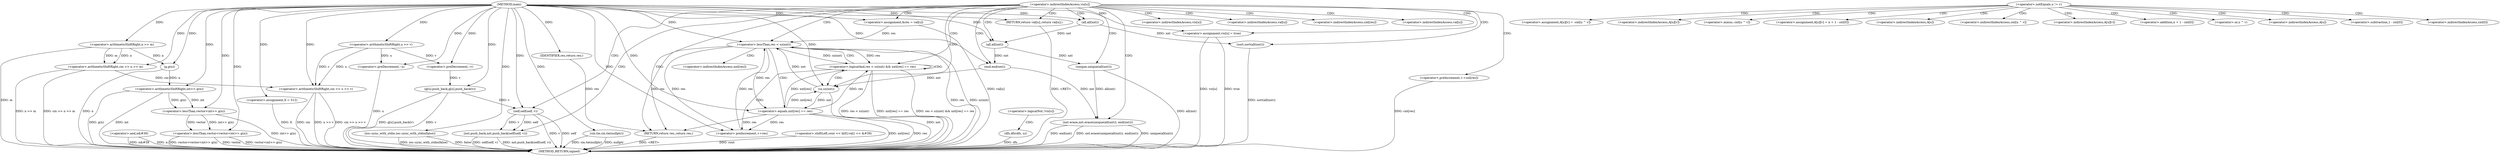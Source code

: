 digraph "main" {  
"1001378" [label = "(METHOD,main)" ]
"1001587" [label = "(METHOD_RETURN,signed)" ]
"1001380" [label = "(ios::sync_with_stdio,ios::sync_with_stdio(false))" ]
"1001382" [label = "(cin.tie,cin.tie(nullptr))" ]
"1001386" [label = "(<operator>.arithmeticShiftRight,cin >> n >> m)" ]
"1001391" [label = "(<operator>.lessThan,vector<vector<int>> g(n))" ]
"1001414" [label = "(<operator>.assignment,X = 512)" ]
"1001584" [label = "(<operator>.and,n&#39)" ]
"1001402" [label = "(<operator>.arithmeticShiftRight,cin >> u >> v)" ]
"1001407" [label = "(<operator>.preDecrement,--u)" ]
"1001409" [label = "(<operator>.preDecrement,--v)" ]
"1001411" [label = "(g[u].push_back,g[u].push_back(v))" ]
"1001429" [label = "(<operator>.assignment,vis[u] = true)" ]
"1001436" [label = "(nxt.push_back,nxt.push_back(self(self, v)))" ]
"1001440" [label = "(sort,sort(all(nxt)))" ]
"1001443" [label = "(nxt.erase,nxt.erase(unique(all(nxt)), end(nxt)))" ]
"1001450" [label = "(<operator>.assignment,&res = val[u])" ]
"1001468" [label = "(<operator>.preIncrement,++cnt[res])" ]
"1001472" [label = "(RETURN,return res;,return res;)" ]
"1001578" [label = "(<operator>.shiftLeft,cout << b[0].val() << &#39)" ]
"1001388" [label = "(<operator>.arithmeticShiftRight,n >> m)" ]
"1001393" [label = "(<operator>.lessThan,vector<int>> g(n))" ]
"1001425" [label = "(RETURN,return val[u];,return val[u];)" ]
"1001456" [label = "(<operator>.logicalAnd,res < sz(nxt) && nxt[res] == res)" ]
"1001466" [label = "(<operator>.preIncrement,++res)" ]
"1001473" [label = "(IDENTIFIER,res,return res;)" ]
"1001479" [label = "(dfs,dfs(dfs, u))" ]
"1001395" [label = "(<operator>.arithmeticShiftRight,int>> g(n))" ]
"1001404" [label = "(<operator>.arithmeticShiftRight,u >> v)" ]
"1001437" [label = "(self,self(self, v))" ]
"1001441" [label = "(all,all(nxt))" ]
"1001444" [label = "(unique,unique(all(nxt)))" ]
"1001447" [label = "(end,end(nxt))" ]
"1001397" [label = "(g,g(n))" ]
"1001445" [label = "(all,all(nxt))" ]
"1001457" [label = "(<operator>.lessThan,res < sz(nxt))" ]
"1001461" [label = "(<operator>.equals,nxt[res] == res)" ]
"1001459" [label = "(sz,sz(nxt))" ]
"1001475" [label = "(<operator>.logicalNot,!vis[u])" ]
"1001422" [label = "(<operator>.indirectIndexAccess,vis[u])" ]
"1001430" [label = "(<operator>.indirectIndexAccess,vis[u])" ]
"1001452" [label = "(<operator>.indirectIndexAccess,val[u])" ]
"1001469" [label = "(<operator>.indirectIndexAccess,cnt[res])" ]
"1001426" [label = "(<operator>.indirectIndexAccess,val[u])" ]
"1001486" [label = "(<operator>.notEquals,u != v)" ]
"1001489" [label = "(<operator>.assignment,A[u][v] = -cnt[u ^ v])" ]
"1001462" [label = "(<operator>.indirectIndexAccess,nxt[res])" ]
"1001490" [label = "(<operator>.indirectIndexAccess,A[u][v])" ]
"1001495" [label = "(<operator>.minus,-cnt[u ^ v])" ]
"1001502" [label = "(<operator>.assignment,A[u][v] = n + 1 - cnt[0])" ]
"1001491" [label = "(<operator>.indirectIndexAccess,A[u])" ]
"1001496" [label = "(<operator>.indirectIndexAccess,cnt[u ^ v])" ]
"1001503" [label = "(<operator>.indirectIndexAccess,A[u][v])" ]
"1001508" [label = "(<operator>.addition,n + 1 - cnt[0])" ]
"1001498" [label = "(<operator>.or,u ^ v)" ]
"1001504" [label = "(<operator>.indirectIndexAccess,A[u])" ]
"1001510" [label = "(<operator>.subtraction,1 - cnt[0])" ]
"1001512" [label = "(<operator>.indirectIndexAccess,cnt[0])" ]
  "1001472" -> "1001587"  [ label = "DDG: <RET>"] 
  "1001380" -> "1001587"  [ label = "DDG: ios::sync_with_stdio(false)"] 
  "1001382" -> "1001587"  [ label = "DDG: cin.tie(nullptr)"] 
  "1001388" -> "1001587"  [ label = "DDG: m"] 
  "1001386" -> "1001587"  [ label = "DDG: n >> m"] 
  "1001386" -> "1001587"  [ label = "DDG: cin >> n >> m"] 
  "1001391" -> "1001587"  [ label = "DDG: vector"] 
  "1001397" -> "1001587"  [ label = "DDG: n"] 
  "1001395" -> "1001587"  [ label = "DDG: g(n)"] 
  "1001393" -> "1001587"  [ label = "DDG: int>> g(n)"] 
  "1001391" -> "1001587"  [ label = "DDG: vector<int>> g(n)"] 
  "1001391" -> "1001587"  [ label = "DDG: vector<vector<int>> g(n)"] 
  "1001402" -> "1001587"  [ label = "DDG: cin"] 
  "1001402" -> "1001587"  [ label = "DDG: u >> v"] 
  "1001402" -> "1001587"  [ label = "DDG: cin >> u >> v"] 
  "1001407" -> "1001587"  [ label = "DDG: u"] 
  "1001411" -> "1001587"  [ label = "DDG: v"] 
  "1001411" -> "1001587"  [ label = "DDG: g[u].push_back(v)"] 
  "1001414" -> "1001587"  [ label = "DDG: X"] 
  "1001429" -> "1001587"  [ label = "DDG: vis[u]"] 
  "1001437" -> "1001587"  [ label = "DDG: v"] 
  "1001436" -> "1001587"  [ label = "DDG: self(self, v)"] 
  "1001436" -> "1001587"  [ label = "DDG: nxt.push_back(self(self, v))"] 
  "1001440" -> "1001587"  [ label = "DDG: sort(all(nxt))"] 
  "1001444" -> "1001587"  [ label = "DDG: all(nxt)"] 
  "1001443" -> "1001587"  [ label = "DDG: unique(all(nxt))"] 
  "1001443" -> "1001587"  [ label = "DDG: end(nxt)"] 
  "1001443" -> "1001587"  [ label = "DDG: nxt.erase(unique(all(nxt)), end(nxt))"] 
  "1001450" -> "1001587"  [ label = "DDG: val[u]"] 
  "1001457" -> "1001587"  [ label = "DDG: res"] 
  "1001459" -> "1001587"  [ label = "DDG: nxt"] 
  "1001457" -> "1001587"  [ label = "DDG: sz(nxt)"] 
  "1001456" -> "1001587"  [ label = "DDG: res < sz(nxt)"] 
  "1001461" -> "1001587"  [ label = "DDG: nxt[res]"] 
  "1001461" -> "1001587"  [ label = "DDG: res"] 
  "1001456" -> "1001587"  [ label = "DDG: nxt[res] == res"] 
  "1001456" -> "1001587"  [ label = "DDG: res < sz(nxt) && nxt[res] == res"] 
  "1001468" -> "1001587"  [ label = "DDG: cnt[res]"] 
  "1001584" -> "1001587"  [ label = "DDG: n&#39"] 
  "1001584" -> "1001587"  [ label = "DDG: n"] 
  "1001425" -> "1001587"  [ label = "DDG: <RET>"] 
  "1001380" -> "1001587"  [ label = "DDG: false"] 
  "1001437" -> "1001587"  [ label = "DDG: self"] 
  "1001479" -> "1001587"  [ label = "DDG: dfs"] 
  "1001578" -> "1001587"  [ label = "DDG: cout"] 
  "1001395" -> "1001587"  [ label = "DDG: int"] 
  "1001382" -> "1001587"  [ label = "DDG: nullptr"] 
  "1001429" -> "1001587"  [ label = "DDG: true"] 
  "1001378" -> "1001414"  [ label = "DDG: "] 
  "1001378" -> "1001380"  [ label = "DDG: "] 
  "1001378" -> "1001382"  [ label = "DDG: "] 
  "1001378" -> "1001386"  [ label = "DDG: "] 
  "1001388" -> "1001386"  [ label = "DDG: m"] 
  "1001388" -> "1001386"  [ label = "DDG: n"] 
  "1001393" -> "1001391"  [ label = "DDG: vector"] 
  "1001378" -> "1001391"  [ label = "DDG: "] 
  "1001393" -> "1001391"  [ label = "DDG: int>> g(n)"] 
  "1001378" -> "1001429"  [ label = "DDG: "] 
  "1001473" -> "1001472"  [ label = "DDG: res"] 
  "1001457" -> "1001472"  [ label = "DDG: res"] 
  "1001461" -> "1001472"  [ label = "DDG: res"] 
  "1001378" -> "1001388"  [ label = "DDG: "] 
  "1001378" -> "1001393"  [ label = "DDG: "] 
  "1001395" -> "1001393"  [ label = "DDG: g(n)"] 
  "1001395" -> "1001393"  [ label = "DDG: int"] 
  "1001386" -> "1001402"  [ label = "DDG: cin"] 
  "1001378" -> "1001402"  [ label = "DDG: "] 
  "1001404" -> "1001402"  [ label = "DDG: v"] 
  "1001404" -> "1001402"  [ label = "DDG: u"] 
  "1001404" -> "1001407"  [ label = "DDG: u"] 
  "1001378" -> "1001407"  [ label = "DDG: "] 
  "1001404" -> "1001409"  [ label = "DDG: v"] 
  "1001378" -> "1001409"  [ label = "DDG: "] 
  "1001409" -> "1001411"  [ label = "DDG: v"] 
  "1001378" -> "1001411"  [ label = "DDG: "] 
  "1001378" -> "1001425"  [ label = "DDG: "] 
  "1001437" -> "1001436"  [ label = "DDG: v"] 
  "1001437" -> "1001436"  [ label = "DDG: self"] 
  "1001441" -> "1001440"  [ label = "DDG: nxt"] 
  "1001444" -> "1001443"  [ label = "DDG: all(nxt)"] 
  "1001447" -> "1001443"  [ label = "DDG: nxt"] 
  "1001378" -> "1001450"  [ label = "DDG: "] 
  "1001378" -> "1001473"  [ label = "DDG: "] 
  "1001378" -> "1001395"  [ label = "DDG: "] 
  "1001397" -> "1001395"  [ label = "DDG: n"] 
  "1001378" -> "1001404"  [ label = "DDG: "] 
  "1001378" -> "1001437"  [ label = "DDG: "] 
  "1001411" -> "1001437"  [ label = "DDG: v"] 
  "1001378" -> "1001441"  [ label = "DDG: "] 
  "1001445" -> "1001444"  [ label = "DDG: nxt"] 
  "1001445" -> "1001447"  [ label = "DDG: nxt"] 
  "1001378" -> "1001447"  [ label = "DDG: "] 
  "1001457" -> "1001456"  [ label = "DDG: res"] 
  "1001457" -> "1001456"  [ label = "DDG: sz(nxt)"] 
  "1001461" -> "1001456"  [ label = "DDG: nxt[res]"] 
  "1001461" -> "1001456"  [ label = "DDG: res"] 
  "1001457" -> "1001466"  [ label = "DDG: res"] 
  "1001461" -> "1001466"  [ label = "DDG: res"] 
  "1001378" -> "1001466"  [ label = "DDG: "] 
  "1001388" -> "1001397"  [ label = "DDG: n"] 
  "1001378" -> "1001397"  [ label = "DDG: "] 
  "1001441" -> "1001445"  [ label = "DDG: nxt"] 
  "1001378" -> "1001445"  [ label = "DDG: "] 
  "1001450" -> "1001457"  [ label = "DDG: res"] 
  "1001466" -> "1001457"  [ label = "DDG: res"] 
  "1001378" -> "1001457"  [ label = "DDG: "] 
  "1001459" -> "1001457"  [ label = "DDG: nxt"] 
  "1001459" -> "1001461"  [ label = "DDG: nxt"] 
  "1001457" -> "1001461"  [ label = "DDG: res"] 
  "1001378" -> "1001461"  [ label = "DDG: "] 
  "1001447" -> "1001459"  [ label = "DDG: nxt"] 
  "1001461" -> "1001459"  [ label = "DDG: nxt[res]"] 
  "1001378" -> "1001459"  [ label = "DDG: "] 
  "1001475" -> "1001479"  [ label = "CDG: "] 
  "1001422" -> "1001440"  [ label = "CDG: "] 
  "1001422" -> "1001472"  [ label = "CDG: "] 
  "1001422" -> "1001425"  [ label = "CDG: "] 
  "1001422" -> "1001444"  [ label = "CDG: "] 
  "1001422" -> "1001457"  [ label = "CDG: "] 
  "1001422" -> "1001452"  [ label = "CDG: "] 
  "1001422" -> "1001450"  [ label = "CDG: "] 
  "1001422" -> "1001445"  [ label = "CDG: "] 
  "1001422" -> "1001437"  [ label = "CDG: "] 
  "1001422" -> "1001468"  [ label = "CDG: "] 
  "1001422" -> "1001459"  [ label = "CDG: "] 
  "1001422" -> "1001436"  [ label = "CDG: "] 
  "1001422" -> "1001456"  [ label = "CDG: "] 
  "1001422" -> "1001429"  [ label = "CDG: "] 
  "1001422" -> "1001443"  [ label = "CDG: "] 
  "1001422" -> "1001426"  [ label = "CDG: "] 
  "1001422" -> "1001469"  [ label = "CDG: "] 
  "1001422" -> "1001441"  [ label = "CDG: "] 
  "1001422" -> "1001430"  [ label = "CDG: "] 
  "1001422" -> "1001447"  [ label = "CDG: "] 
  "1001456" -> "1001457"  [ label = "CDG: "] 
  "1001456" -> "1001459"  [ label = "CDG: "] 
  "1001456" -> "1001456"  [ label = "CDG: "] 
  "1001456" -> "1001466"  [ label = "CDG: "] 
  "1001457" -> "1001461"  [ label = "CDG: "] 
  "1001457" -> "1001462"  [ label = "CDG: "] 
  "1001486" -> "1001489"  [ label = "CDG: "] 
  "1001486" -> "1001508"  [ label = "CDG: "] 
  "1001486" -> "1001504"  [ label = "CDG: "] 
  "1001486" -> "1001491"  [ label = "CDG: "] 
  "1001486" -> "1001496"  [ label = "CDG: "] 
  "1001486" -> "1001512"  [ label = "CDG: "] 
  "1001486" -> "1001495"  [ label = "CDG: "] 
  "1001486" -> "1001502"  [ label = "CDG: "] 
  "1001486" -> "1001498"  [ label = "CDG: "] 
  "1001486" -> "1001503"  [ label = "CDG: "] 
  "1001486" -> "1001510"  [ label = "CDG: "] 
  "1001486" -> "1001490"  [ label = "CDG: "] 
}
